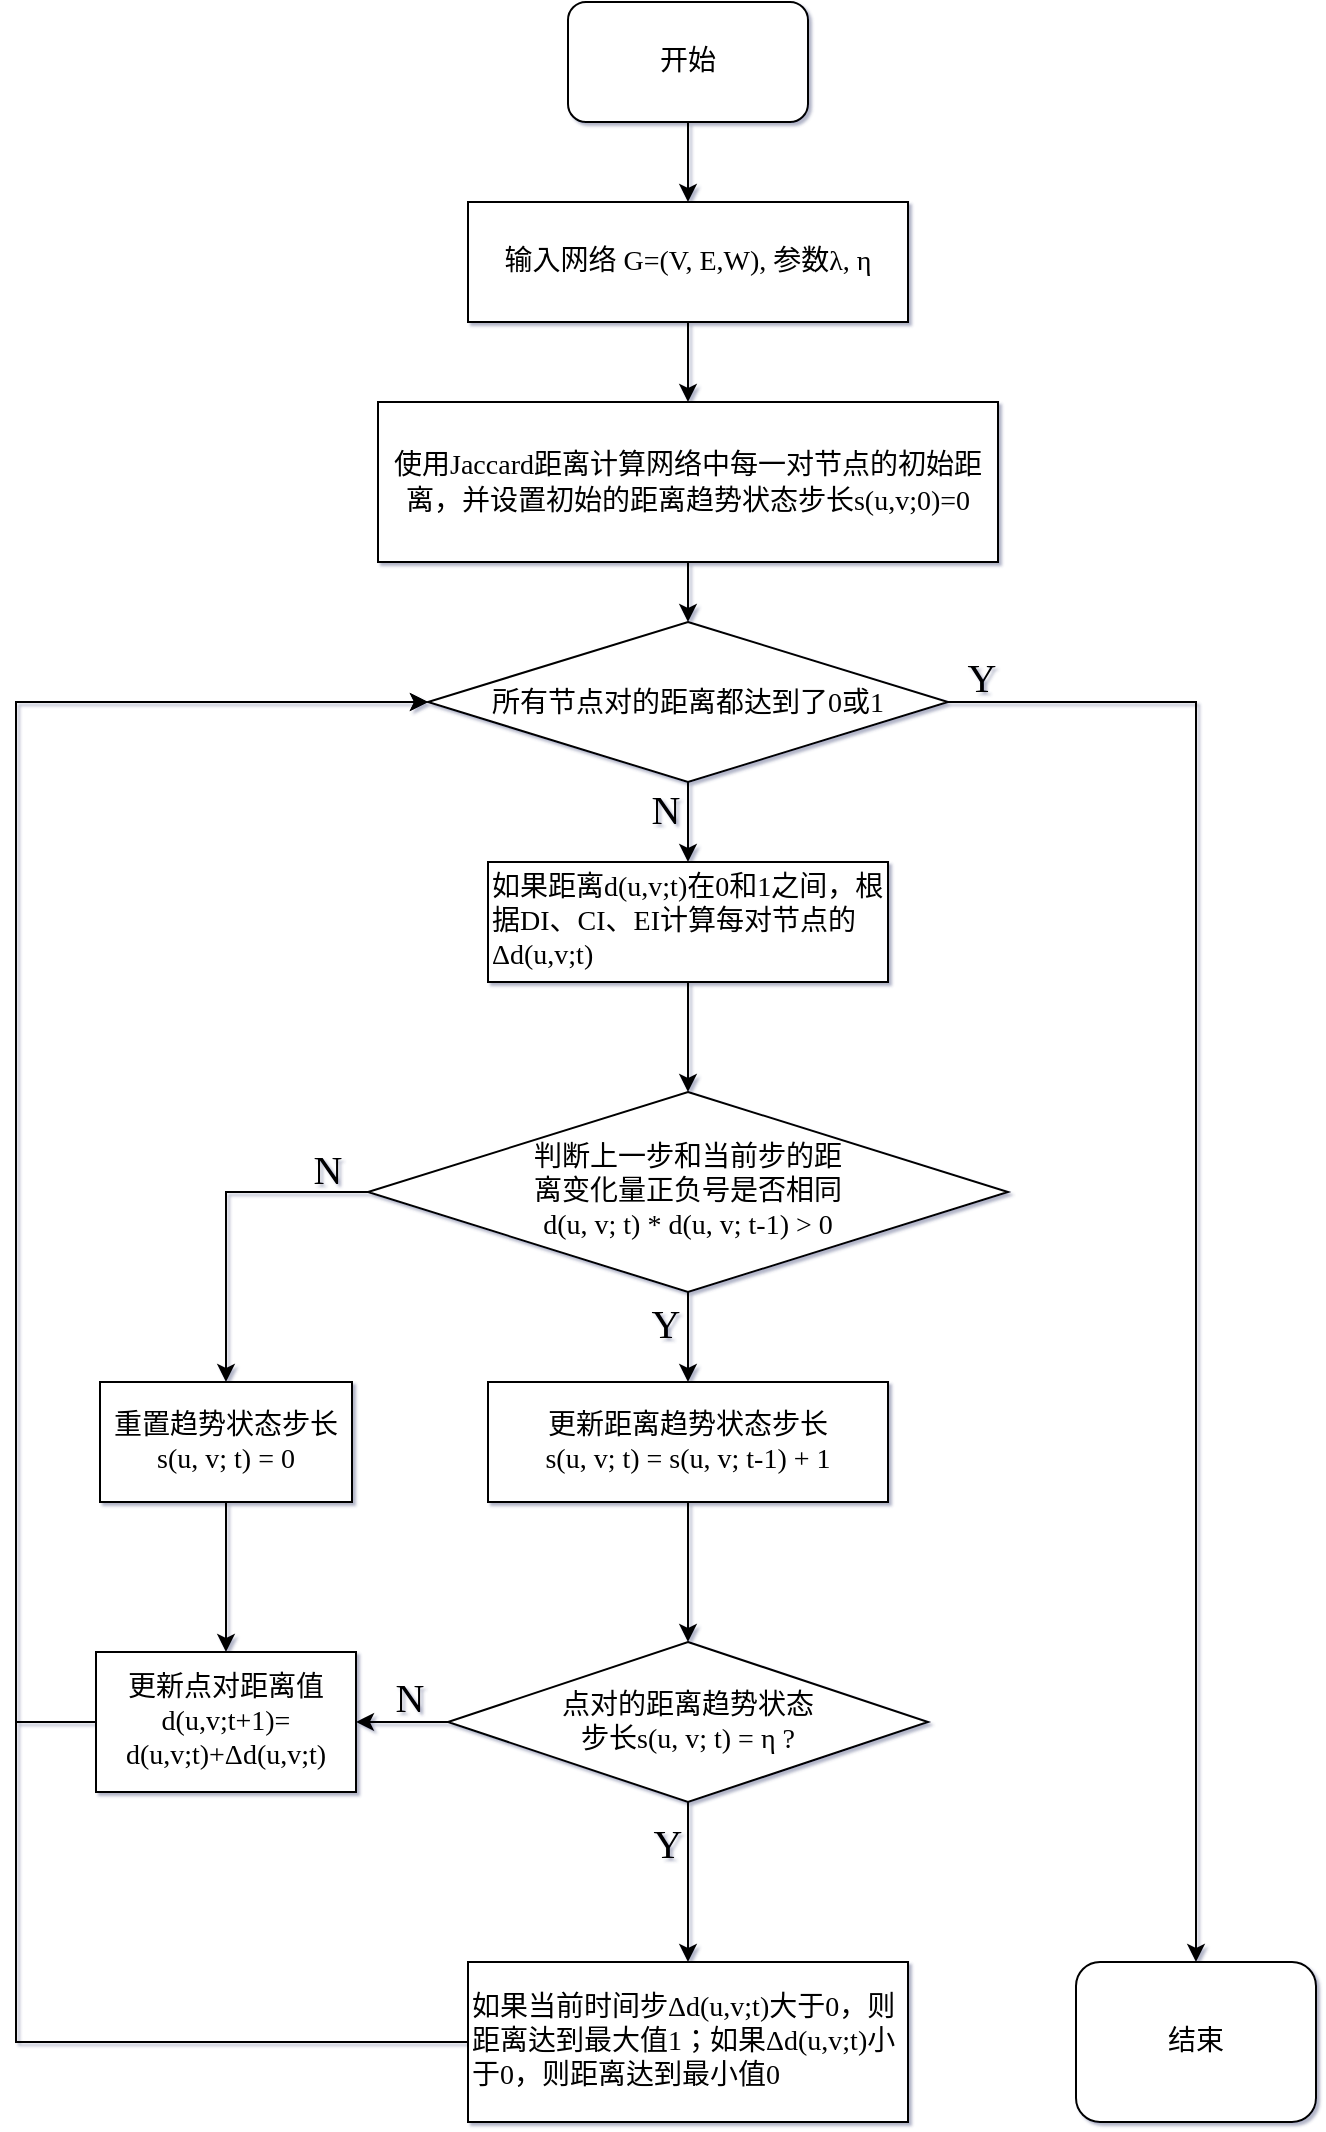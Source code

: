 <mxfile version="12.9.6" type="github" pages="4">
  <diagram id="WeIQDM41ThGoDPpUxySr" name="Page-1">
    <mxGraphModel dx="865" dy="450" grid="1" gridSize="10" guides="1" tooltips="1" connect="1" arrows="1" fold="1" page="1" pageScale="1" pageWidth="827" pageHeight="1169" math="0" shadow="1" extFonts="宋体^https://fonts.googleapis.com/css?family=%E5%AE%8B%E4%BD%93|Cambria Math^https://fonts.googleapis.com/css?family=Cambria+Math">
      <root>
        <mxCell id="0" />
        <mxCell id="1" parent="0" />
        <mxCell id="4TvwLBIAikbXF8tgcs_y-34" value="" style="edgeStyle=orthogonalEdgeStyle;rounded=0;orthogonalLoop=1;jettySize=auto;html=1;" parent="1" source="4TvwLBIAikbXF8tgcs_y-5" target="4TvwLBIAikbXF8tgcs_y-6" edge="1">
          <mxGeometry relative="1" as="geometry" />
        </mxCell>
        <mxCell id="4TvwLBIAikbXF8tgcs_y-5" value="&lt;font face=&quot;宋体&quot; style=&quot;font-size: 14px;&quot;&gt;输入网络&lt;/font&gt; G=(V, E,W), &lt;font face=&quot;宋体&quot; style=&quot;font-size: 14px;&quot;&gt;参数&lt;/font&gt;λ,&amp;nbsp;η" style="rounded=0;fontSize=14;html=1;whiteSpace=wrap;fontFamily=Cambria Math;FType=g;" parent="1" vertex="1">
          <mxGeometry x="366" y="140" width="220" height="60" as="geometry" />
        </mxCell>
        <mxCell id="4TvwLBIAikbXF8tgcs_y-35" value="" style="edgeStyle=orthogonalEdgeStyle;rounded=0;orthogonalLoop=1;jettySize=auto;html=1;" parent="1" source="4TvwLBIAikbXF8tgcs_y-6" target="4TvwLBIAikbXF8tgcs_y-7" edge="1">
          <mxGeometry relative="1" as="geometry" />
        </mxCell>
        <mxCell id="4TvwLBIAikbXF8tgcs_y-6" value="&lt;p class=&quot;MsoNoSpacing&quot; style=&quot;font-size: 14px&quot;&gt;&lt;font style=&quot;font-size: 14px&quot;&gt;&lt;font face=&quot;宋体&quot; style=&quot;font-size: 14px&quot;&gt;使用&lt;/font&gt;&lt;span lang=&quot;EN-US&quot; style=&quot;font-size: 14px&quot;&gt;&lt;font face=&quot;Times New Roman&quot; style=&quot;font-size: 14px&quot;&gt;Jaccard&lt;/font&gt;&lt;/span&gt;&lt;font face=&quot;宋体&quot; style=&quot;font-size: 14px&quot;&gt;距离计算网络中每一对节点&lt;/font&gt;&lt;/font&gt;&lt;font face=&quot;宋体&quot;&gt;的&lt;/font&gt;&lt;font face=&quot;宋体&quot;&gt;初始距离，并设置初始的距离趋势状态步长&lt;/font&gt;&lt;font face=&quot;Cambria Math&quot;&gt;s(u,v;0)=0&lt;/font&gt;&lt;/p&gt;&lt;p class=&quot;MsoNoSpacing&quot; style=&quot;font-size: 14px&quot;&gt;&lt;span lang=&quot;EN-US&quot; style=&quot;font-size: 14px&quot;&gt;&lt;/span&gt;&lt;/p&gt;" style="rounded=0;whiteSpace=wrap;html=1;fontSize=14;align=center;" parent="1" vertex="1">
          <mxGeometry x="321" y="240" width="310" height="80" as="geometry" />
        </mxCell>
        <mxCell id="4TvwLBIAikbXF8tgcs_y-88" value="" style="edgeStyle=orthogonalEdgeStyle;rounded=0;orthogonalLoop=1;jettySize=auto;html=1;fontSize=16;" parent="1" source="4TvwLBIAikbXF8tgcs_y-7" target="4TvwLBIAikbXF8tgcs_y-10" edge="1">
          <mxGeometry relative="1" as="geometry" />
        </mxCell>
        <mxCell id="4TvwLBIAikbXF8tgcs_y-112" value="" style="edgeStyle=orthogonalEdgeStyle;rounded=0;orthogonalLoop=1;jettySize=auto;html=1;fontSize=16;entryX=0.5;entryY=0;entryDx=0;entryDy=0;" parent="1" source="4TvwLBIAikbXF8tgcs_y-7" target="4TvwLBIAikbXF8tgcs_y-111" edge="1">
          <mxGeometry relative="1" as="geometry">
            <mxPoint x="686" y="370" as="targetPoint" />
          </mxGeometry>
        </mxCell>
        <mxCell id="4TvwLBIAikbXF8tgcs_y-7" value="&lt;font style=&quot;font-size: 14px&quot; face=&quot;宋体&quot;&gt;所有节点对的距离都达到了0或1&lt;/font&gt;" style="rhombus;fontSize=14;html=1;whiteSpace=wrap;align=center;verticalAlign=middle;" parent="1" vertex="1">
          <mxGeometry x="346" y="350" width="260" height="80" as="geometry" />
        </mxCell>
        <mxCell id="4TvwLBIAikbXF8tgcs_y-41" value="" style="edgeStyle=orthogonalEdgeStyle;rounded=0;orthogonalLoop=1;jettySize=auto;html=1;fontSize=18;" parent="1" source="4TvwLBIAikbXF8tgcs_y-10" target="4TvwLBIAikbXF8tgcs_y-11" edge="1">
          <mxGeometry relative="1" as="geometry" />
        </mxCell>
        <mxCell id="4TvwLBIAikbXF8tgcs_y-10" value="&lt;span style=&quot;&quot;&gt;如果距离&lt;/span&gt;&lt;font face=&quot;Cambria Math&quot; style=&quot;&quot;&gt;d(u,v;t)&lt;/font&gt;&lt;span style=&quot;&quot;&gt;在0和1之间，根据&lt;/span&gt;&lt;font face=&quot;Cambria Math&quot; style=&quot;&quot;&gt;DI&lt;/font&gt;&lt;span style=&quot;&quot;&gt;、&lt;/span&gt;&lt;font face=&quot;Cambria Math&quot; style=&quot;&quot;&gt;CI&lt;/font&gt;&lt;span style=&quot;&quot;&gt;、&lt;/span&gt;&lt;font face=&quot;Cambria Math&quot; style=&quot;&quot;&gt;EI&lt;/font&gt;&lt;span style=&quot;&quot;&gt;计算每对节点的&lt;/span&gt;&lt;font face=&quot;Cambria Math&quot; style=&quot;&quot;&gt;Δd(u,v;t)&lt;/font&gt;" style="rounded=0;whiteSpace=wrap;html=1;fontFamily=宋体;fontSize=14;align=left;" parent="1" vertex="1">
          <mxGeometry x="376" y="470" width="200" height="60" as="geometry" />
        </mxCell>
        <mxCell id="4TvwLBIAikbXF8tgcs_y-96" value="" style="edgeStyle=orthogonalEdgeStyle;rounded=0;orthogonalLoop=1;jettySize=auto;html=1;fontSize=16;entryX=0.5;entryY=0;entryDx=0;entryDy=0;" parent="1" source="4TvwLBIAikbXF8tgcs_y-11" target="4TvwLBIAikbXF8tgcs_y-63" edge="1">
          <mxGeometry relative="1" as="geometry">
            <mxPoint x="221" y="605" as="targetPoint" />
          </mxGeometry>
        </mxCell>
        <mxCell id="wyYgdvGrcwbV3h0Y1gWT-2" value="" style="edgeStyle=orthogonalEdgeStyle;rounded=0;orthogonalLoop=1;jettySize=auto;html=1;fontFamily=宋体;fontSize=14;entryX=0.5;entryY=0;entryDx=0;entryDy=0;" edge="1" parent="1" source="4TvwLBIAikbXF8tgcs_y-11" target="4TvwLBIAikbXF8tgcs_y-61">
          <mxGeometry relative="1" as="geometry">
            <mxPoint x="256" y="600" as="targetPoint" />
          </mxGeometry>
        </mxCell>
        <mxCell id="4TvwLBIAikbXF8tgcs_y-11" value="判断上一步和当前步的距&lt;br style=&quot;font-size: 14px;&quot;&gt;离变化量正负号是否相同&lt;br style=&quot;font-size: 14px;&quot;&gt;&lt;font face=&quot;Cambria Math&quot; style=&quot;font-size: 14px;&quot;&gt;d(u, v; t) * d(u, v; t-1) &amp;gt; 0&lt;/font&gt;" style="rhombus;whiteSpace=wrap;html=1;fontSize=14;fontFamily=宋体;" parent="1" vertex="1">
          <mxGeometry x="316" y="585" width="320" height="100" as="geometry" />
        </mxCell>
        <mxCell id="4TvwLBIAikbXF8tgcs_y-53" value="" style="edgeStyle=orthogonalEdgeStyle;rounded=0;orthogonalLoop=1;jettySize=auto;html=1;fontSize=17;" parent="1" source="4TvwLBIAikbXF8tgcs_y-13" target="4TvwLBIAikbXF8tgcs_y-14" edge="1">
          <mxGeometry relative="1" as="geometry" />
        </mxCell>
        <mxCell id="4TvwLBIAikbXF8tgcs_y-102" value="" style="edgeStyle=orthogonalEdgeStyle;rounded=0;orthogonalLoop=1;jettySize=auto;html=1;fontSize=16;" parent="1" source="4TvwLBIAikbXF8tgcs_y-13" target="4TvwLBIAikbXF8tgcs_y-74" edge="1">
          <mxGeometry relative="1" as="geometry" />
        </mxCell>
        <mxCell id="4TvwLBIAikbXF8tgcs_y-13" value="点对的距离趋势状态&lt;br style=&quot;font-size: 14px&quot;&gt;步长&lt;font face=&quot;Cambria Math&quot;&gt;s&lt;font style=&quot;font-size: 14px&quot;&gt;(u, v; t) = η&lt;/font&gt;&lt;/font&gt; ?" style="rhombus;whiteSpace=wrap;html=1;fontSize=14;fontFamily=宋体;" parent="1" vertex="1">
          <mxGeometry x="356" y="860" width="240" height="80" as="geometry" />
        </mxCell>
        <mxCell id="4TvwLBIAikbXF8tgcs_y-108" value="" style="edgeStyle=orthogonalEdgeStyle;rounded=0;orthogonalLoop=1;jettySize=auto;html=1;fontSize=16;entryX=0;entryY=0.5;entryDx=0;entryDy=0;" parent="1" source="4TvwLBIAikbXF8tgcs_y-14" edge="1" target="4TvwLBIAikbXF8tgcs_y-7">
          <mxGeometry relative="1" as="geometry">
            <mxPoint x="346" y="370" as="targetPoint" />
            <Array as="points">
              <mxPoint x="140" y="900" />
              <mxPoint x="140" y="390" />
            </Array>
          </mxGeometry>
        </mxCell>
        <mxCell id="4TvwLBIAikbXF8tgcs_y-14" value="&lt;div style=&quot;&quot;&gt;更新点对距离值&lt;font face=&quot;Cambria Math&quot;&gt;d(u,v;t+1)=&lt;/font&gt;&lt;/div&gt;&lt;div style=&quot;&quot;&gt;&lt;font face=&quot;Cambria Math&quot;&gt;d(u,v;t)+Δd(u,v;t)&lt;/font&gt;&lt;/div&gt;" style="rounded=0;whiteSpace=wrap;html=1;fontSize=14;fontFamily=宋体;align=center;" parent="1" vertex="1">
          <mxGeometry x="180" y="865" width="130" height="70" as="geometry" />
        </mxCell>
        <mxCell id="4TvwLBIAikbXF8tgcs_y-101" value="" style="edgeStyle=orthogonalEdgeStyle;rounded=0;orthogonalLoop=1;jettySize=auto;html=1;fontSize=16;" parent="1" source="4TvwLBIAikbXF8tgcs_y-63" target="4TvwLBIAikbXF8tgcs_y-13" edge="1">
          <mxGeometry relative="1" as="geometry" />
        </mxCell>
        <mxCell id="4TvwLBIAikbXF8tgcs_y-63" value="更新距离趋势状态步长&lt;br style=&quot;font-size: 14px;&quot;&gt;&lt;font face=&quot;Cambria Math&quot; style=&quot;font-size: 14px;&quot;&gt;s(u, v; t) = s(u, v; t-1) + 1&lt;/font&gt;" style="rounded=0;whiteSpace=wrap;html=1;fontSize=14;align=center;fontFamily=宋体;" parent="1" vertex="1">
          <mxGeometry x="376" y="730" width="200" height="60" as="geometry" />
        </mxCell>
        <mxCell id="wyYgdvGrcwbV3h0Y1gWT-1" value="" style="edgeStyle=orthogonalEdgeStyle;rounded=0;orthogonalLoop=1;jettySize=auto;html=1;fontFamily=宋体;fontSize=16;entryX=0;entryY=0.5;entryDx=0;entryDy=0;" edge="1" parent="1" source="4TvwLBIAikbXF8tgcs_y-74" target="4TvwLBIAikbXF8tgcs_y-7">
          <mxGeometry relative="1" as="geometry">
            <mxPoint x="271" y="980" as="targetPoint" />
            <Array as="points">
              <mxPoint x="140" y="1060" />
              <mxPoint x="140" y="390" />
            </Array>
          </mxGeometry>
        </mxCell>
        <mxCell id="4TvwLBIAikbXF8tgcs_y-74" value="如果当前时间步&lt;span style=&quot;font-size: 14px&quot;&gt;&lt;font face=&quot;Cambria Math&quot; style=&quot;font-size: 14px&quot;&gt;Δd(u,v;t)&lt;/font&gt;大于0，则距离达到最大值1；如果&lt;/span&gt;&lt;span style=&quot;font-size: 14px&quot;&gt;&lt;font face=&quot;Cambria Math&quot; style=&quot;font-size: 14px&quot;&gt;Δd(u,v;t)&lt;/font&gt;小于0，则距离达到最小值0&lt;/span&gt;" style="rounded=0;whiteSpace=wrap;html=1;fontSize=14;fontFamily=宋体;align=left;" parent="1" vertex="1">
          <mxGeometry x="366" y="1020" width="220" height="80" as="geometry" />
        </mxCell>
        <mxCell id="4TvwLBIAikbXF8tgcs_y-106" value="" style="edgeStyle=orthogonalEdgeStyle;rounded=0;orthogonalLoop=1;jettySize=auto;html=1;fontSize=16;" parent="1" source="4TvwLBIAikbXF8tgcs_y-61" target="4TvwLBIAikbXF8tgcs_y-14" edge="1">
          <mxGeometry relative="1" as="geometry" />
        </mxCell>
        <mxCell id="4TvwLBIAikbXF8tgcs_y-61" value="重置趋势状态步长&lt;font face=&quot;Cambria Math&quot; style=&quot;font-size: 14px;&quot;&gt;s(u, v; t) = 0&lt;/font&gt;" style="rounded=0;whiteSpace=wrap;html=1;fontSize=14;align=center;fontFamily=宋体;" parent="1" vertex="1">
          <mxGeometry x="182" y="730" width="126" height="60" as="geometry" />
        </mxCell>
        <mxCell id="4TvwLBIAikbXF8tgcs_y-110" value="" style="edgeStyle=orthogonalEdgeStyle;rounded=0;orthogonalLoop=1;jettySize=auto;html=1;fontSize=16;" parent="1" source="4TvwLBIAikbXF8tgcs_y-109" target="4TvwLBIAikbXF8tgcs_y-5" edge="1">
          <mxGeometry relative="1" as="geometry" />
        </mxCell>
        <mxCell id="4TvwLBIAikbXF8tgcs_y-109" value="开始" style="rounded=1;whiteSpace=wrap;html=1;fontSize=14;align=center;fontFamily=宋体;FType=g;" parent="1" vertex="1">
          <mxGeometry x="416" y="40" width="120" height="60" as="geometry" />
        </mxCell>
        <mxCell id="4TvwLBIAikbXF8tgcs_y-111" value="结束" style="rounded=1;whiteSpace=wrap;html=1;fontSize=14;align=center;fontFamily=宋体;" parent="1" vertex="1">
          <mxGeometry x="670" y="1020" width="120" height="80" as="geometry" />
        </mxCell>
        <mxCell id="wyYgdvGrcwbV3h0Y1gWT-3" style="edgeStyle=orthogonalEdgeStyle;rounded=0;orthogonalLoop=1;jettySize=auto;html=1;exitX=0.5;exitY=1;exitDx=0;exitDy=0;fontFamily=宋体;fontSize=14;" edge="1" parent="1" source="4TvwLBIAikbXF8tgcs_y-5" target="4TvwLBIAikbXF8tgcs_y-5">
          <mxGeometry relative="1" as="geometry" />
        </mxCell>
        <mxCell id="wyYgdvGrcwbV3h0Y1gWT-5" value="N" style="text;html=1;strokeColor=none;fillColor=none;align=center;verticalAlign=middle;whiteSpace=wrap;rounded=0;fontFamily=宋体;fontSize=20;" vertex="1" parent="1">
          <mxGeometry x="445" y="433" width="40" height="20" as="geometry" />
        </mxCell>
        <mxCell id="wyYgdvGrcwbV3h0Y1gWT-9" value="Y" style="text;html=1;strokeColor=none;fillColor=none;align=center;verticalAlign=middle;whiteSpace=wrap;rounded=0;fontFamily=宋体;fontSize=20;" vertex="1" parent="1">
          <mxGeometry x="603" y="367" width="40" height="20" as="geometry" />
        </mxCell>
        <mxCell id="wyYgdvGrcwbV3h0Y1gWT-10" value="Y" style="text;html=1;strokeColor=none;fillColor=none;align=center;verticalAlign=middle;whiteSpace=wrap;rounded=0;fontFamily=宋体;fontSize=20;" vertex="1" parent="1">
          <mxGeometry x="445" y="690" width="40" height="20" as="geometry" />
        </mxCell>
        <mxCell id="wyYgdvGrcwbV3h0Y1gWT-11" value="N" style="text;html=1;strokeColor=none;fillColor=none;align=center;verticalAlign=middle;whiteSpace=wrap;rounded=0;fontFamily=宋体;fontSize=20;" vertex="1" parent="1">
          <mxGeometry x="276" y="613" width="40" height="20" as="geometry" />
        </mxCell>
        <mxCell id="wyYgdvGrcwbV3h0Y1gWT-12" value="N" style="text;html=1;strokeColor=none;fillColor=none;align=center;verticalAlign=middle;whiteSpace=wrap;rounded=0;fontFamily=宋体;fontSize=20;" vertex="1" parent="1">
          <mxGeometry x="317" y="877" width="40" height="20" as="geometry" />
        </mxCell>
        <mxCell id="wyYgdvGrcwbV3h0Y1gWT-13" value="Y" style="text;html=1;strokeColor=none;fillColor=none;align=center;verticalAlign=middle;whiteSpace=wrap;rounded=0;fontFamily=宋体;fontSize=20;" vertex="1" parent="1">
          <mxGeometry x="446" y="950" width="40" height="20" as="geometry" />
        </mxCell>
      </root>
    </mxGraphModel>
  </diagram>
  <diagram id="DSMMOUstRTm3g2K_Y5XI" name="Page-2">
    <mxGraphModel dx="1038" dy="588" grid="1" gridSize="10" guides="1" tooltips="1" connect="1" arrows="1" fold="1" page="1" pageScale="1" pageWidth="827" pageHeight="1169" math="0" shadow="0" extFonts="Cambria Math^https://fonts.googleapis.com/css?family=Cambria+Math">
      <root>
        <mxCell id="cehtjhJTy16JMqnnmSzc-0" />
        <mxCell id="cehtjhJTy16JMqnnmSzc-1" parent="cehtjhJTy16JMqnnmSzc-0" />
        <mxCell id="N8hT0e1QmfNxbBX1Gfdj-0" value="" style="edgeStyle=orthogonalEdgeStyle;rounded=0;orthogonalLoop=1;jettySize=auto;html=1;" edge="1" parent="cehtjhJTy16JMqnnmSzc-1" source="N8hT0e1QmfNxbBX1Gfdj-1" target="N8hT0e1QmfNxbBX1Gfdj-3">
          <mxGeometry relative="1" as="geometry" />
        </mxCell>
        <mxCell id="N8hT0e1QmfNxbBX1Gfdj-1" value="&lt;font face=&quot;宋体&quot; style=&quot;font-size: 14px;&quot;&gt;输入网络&lt;/font&gt; G=(V, E,W), &lt;font face=&quot;宋体&quot; style=&quot;font-size: 14px;&quot;&gt;参数&lt;/font&gt;λ,&amp;nbsp;η" style="rounded=0;fontSize=14;html=1;whiteSpace=wrap;fontFamily=Cambria Math;FType=g;" vertex="1" parent="cehtjhJTy16JMqnnmSzc-1">
          <mxGeometry x="366" y="140" width="220" height="60" as="geometry" />
        </mxCell>
        <mxCell id="N8hT0e1QmfNxbBX1Gfdj-2" value="" style="edgeStyle=orthogonalEdgeStyle;rounded=0;orthogonalLoop=1;jettySize=auto;html=1;" edge="1" parent="cehtjhJTy16JMqnnmSzc-1" source="N8hT0e1QmfNxbBX1Gfdj-3" target="N8hT0e1QmfNxbBX1Gfdj-6">
          <mxGeometry relative="1" as="geometry" />
        </mxCell>
        <mxCell id="N8hT0e1QmfNxbBX1Gfdj-3" value="&lt;p class=&quot;MsoNoSpacing&quot; style=&quot;font-size: 14px&quot;&gt;&lt;font style=&quot;font-size: 14px&quot;&gt;&lt;font face=&quot;宋体&quot; style=&quot;font-size: 14px&quot;&gt;使用&lt;/font&gt;&lt;span lang=&quot;EN-US&quot; style=&quot;font-size: 14px&quot;&gt;&lt;font face=&quot;Times New Roman&quot; style=&quot;font-size: 14px&quot;&gt;Jaccard&lt;/font&gt;&lt;/span&gt;&lt;font face=&quot;宋体&quot; style=&quot;font-size: 14px&quot;&gt;距离计算网络中每一对节点&lt;/font&gt;&lt;/font&gt;&lt;font face=&quot;宋体&quot;&gt;的&lt;/font&gt;&lt;font face=&quot;宋体&quot;&gt;初始距离，并设置初始的距离趋势状态步长&lt;/font&gt;&lt;font face=&quot;Cambria Math&quot;&gt;s(u,v;0)=0&lt;/font&gt;&lt;/p&gt;&lt;p class=&quot;MsoNoSpacing&quot; style=&quot;font-size: 14px&quot;&gt;&lt;span lang=&quot;EN-US&quot; style=&quot;font-size: 14px&quot;&gt;&lt;/span&gt;&lt;/p&gt;" style="rounded=0;whiteSpace=wrap;html=1;fontSize=14;align=center;" vertex="1" parent="cehtjhJTy16JMqnnmSzc-1">
          <mxGeometry x="321" y="240" width="310" height="80" as="geometry" />
        </mxCell>
        <mxCell id="N8hT0e1QmfNxbBX1Gfdj-4" value="" style="edgeStyle=orthogonalEdgeStyle;rounded=0;orthogonalLoop=1;jettySize=auto;html=1;fontSize=16;" edge="1" parent="cehtjhJTy16JMqnnmSzc-1" source="N8hT0e1QmfNxbBX1Gfdj-6" target="N8hT0e1QmfNxbBX1Gfdj-8">
          <mxGeometry relative="1" as="geometry" />
        </mxCell>
        <mxCell id="N8hT0e1QmfNxbBX1Gfdj-5" value="" style="edgeStyle=orthogonalEdgeStyle;rounded=0;orthogonalLoop=1;jettySize=auto;html=1;fontSize=16;entryX=0.5;entryY=0;entryDx=0;entryDy=0;" edge="1" parent="cehtjhJTy16JMqnnmSzc-1" source="N8hT0e1QmfNxbBX1Gfdj-6" target="N8hT0e1QmfNxbBX1Gfdj-25">
          <mxGeometry relative="1" as="geometry">
            <mxPoint x="686" y="370" as="targetPoint" />
          </mxGeometry>
        </mxCell>
        <mxCell id="N8hT0e1QmfNxbBX1Gfdj-6" value="&lt;font style=&quot;font-size: 14px&quot; face=&quot;宋体&quot;&gt;所有节点对的距离都达到了0或1&lt;/font&gt;" style="rhombus;fontSize=14;html=1;whiteSpace=wrap;align=center;verticalAlign=middle;" vertex="1" parent="cehtjhJTy16JMqnnmSzc-1">
          <mxGeometry x="346" y="350" width="260" height="80" as="geometry" />
        </mxCell>
        <mxCell id="N8hT0e1QmfNxbBX1Gfdj-7" value="" style="edgeStyle=orthogonalEdgeStyle;rounded=0;orthogonalLoop=1;jettySize=auto;html=1;fontSize=18;" edge="1" parent="cehtjhJTy16JMqnnmSzc-1" source="N8hT0e1QmfNxbBX1Gfdj-8" target="N8hT0e1QmfNxbBX1Gfdj-11">
          <mxGeometry relative="1" as="geometry" />
        </mxCell>
        <mxCell id="N8hT0e1QmfNxbBX1Gfdj-8" value="&lt;span style=&quot;font-size: 14px&quot;&gt;如果距离&lt;font face=&quot;Cambria Math&quot; style=&quot;font-size: 14px&quot;&gt;d(u,v;t)&lt;/font&gt;在0和1之间，根据&lt;font face=&quot;Cambria Math&quot;&gt;DI&lt;/font&gt;、&lt;font face=&quot;Cambria Math&quot;&gt;CI&lt;/font&gt;、&lt;font face=&quot;Cambria Math&quot;&gt;EI&lt;/font&gt;计算每对节点的&lt;font face=&quot;Cambria Math&quot; style=&quot;font-size: 14px&quot;&gt;Δd(u,v;t)&lt;/font&gt;&lt;/span&gt;" style="rounded=0;whiteSpace=wrap;html=1;fontFamily=宋体;fontSize=14;align=left;" vertex="1" parent="cehtjhJTy16JMqnnmSzc-1">
          <mxGeometry x="376" y="470" width="200" height="60" as="geometry" />
        </mxCell>
        <mxCell id="N8hT0e1QmfNxbBX1Gfdj-9" value="" style="edgeStyle=orthogonalEdgeStyle;rounded=0;orthogonalLoop=1;jettySize=auto;html=1;fontSize=16;entryX=0.5;entryY=0;entryDx=0;entryDy=0;" edge="1" parent="cehtjhJTy16JMqnnmSzc-1" source="N8hT0e1QmfNxbBX1Gfdj-11" target="N8hT0e1QmfNxbBX1Gfdj-18">
          <mxGeometry relative="1" as="geometry">
            <mxPoint x="221" y="605" as="targetPoint" />
          </mxGeometry>
        </mxCell>
        <mxCell id="N8hT0e1QmfNxbBX1Gfdj-10" value="" style="edgeStyle=orthogonalEdgeStyle;rounded=0;orthogonalLoop=1;jettySize=auto;html=1;fontFamily=宋体;fontSize=14;entryX=0.5;entryY=0;entryDx=0;entryDy=0;" edge="1" parent="cehtjhJTy16JMqnnmSzc-1" source="N8hT0e1QmfNxbBX1Gfdj-11" target="N8hT0e1QmfNxbBX1Gfdj-22">
          <mxGeometry relative="1" as="geometry">
            <mxPoint x="256" y="600" as="targetPoint" />
          </mxGeometry>
        </mxCell>
        <mxCell id="N8hT0e1QmfNxbBX1Gfdj-11" value="判断上一步的距离变化量、&lt;font face=&quot;Cambria Math&quot;&gt;EI&lt;/font&gt;&lt;br&gt;和当前步的距离变化量、&lt;font face=&quot;Cambria Math&quot;&gt;EI&lt;/font&gt;&lt;br&gt;的正负号是否都相同" style="rhombus;whiteSpace=wrap;html=1;fontSize=14;fontFamily=宋体;" vertex="1" parent="cehtjhJTy16JMqnnmSzc-1">
          <mxGeometry x="316" y="585" width="320" height="100" as="geometry" />
        </mxCell>
        <mxCell id="N8hT0e1QmfNxbBX1Gfdj-12" value="" style="edgeStyle=orthogonalEdgeStyle;rounded=0;orthogonalLoop=1;jettySize=auto;html=1;fontSize=17;" edge="1" parent="cehtjhJTy16JMqnnmSzc-1" source="N8hT0e1QmfNxbBX1Gfdj-14" target="N8hT0e1QmfNxbBX1Gfdj-16">
          <mxGeometry relative="1" as="geometry" />
        </mxCell>
        <mxCell id="N8hT0e1QmfNxbBX1Gfdj-13" value="" style="edgeStyle=orthogonalEdgeStyle;rounded=0;orthogonalLoop=1;jettySize=auto;html=1;fontSize=16;" edge="1" parent="cehtjhJTy16JMqnnmSzc-1" source="N8hT0e1QmfNxbBX1Gfdj-14" target="N8hT0e1QmfNxbBX1Gfdj-20">
          <mxGeometry relative="1" as="geometry" />
        </mxCell>
        <mxCell id="N8hT0e1QmfNxbBX1Gfdj-14" value="点对的距离趋势状态&lt;br style=&quot;font-size: 14px&quot;&gt;步长&lt;font face=&quot;Cambria Math&quot;&gt;s&lt;font style=&quot;font-size: 14px&quot;&gt;(u, v; t) = η&lt;/font&gt;&lt;/font&gt; ?" style="rhombus;whiteSpace=wrap;html=1;fontSize=14;fontFamily=宋体;" vertex="1" parent="cehtjhJTy16JMqnnmSzc-1">
          <mxGeometry x="356" y="860" width="240" height="80" as="geometry" />
        </mxCell>
        <mxCell id="N8hT0e1QmfNxbBX1Gfdj-15" value="" style="edgeStyle=orthogonalEdgeStyle;rounded=0;orthogonalLoop=1;jettySize=auto;html=1;fontSize=16;entryX=0;entryY=0.5;entryDx=0;entryDy=0;" edge="1" parent="cehtjhJTy16JMqnnmSzc-1" source="N8hT0e1QmfNxbBX1Gfdj-16" target="N8hT0e1QmfNxbBX1Gfdj-6">
          <mxGeometry relative="1" as="geometry">
            <mxPoint x="346" y="370" as="targetPoint" />
            <Array as="points">
              <mxPoint x="140" y="900" />
              <mxPoint x="140" y="390" />
            </Array>
          </mxGeometry>
        </mxCell>
        <mxCell id="N8hT0e1QmfNxbBX1Gfdj-16" value="&lt;div&gt;如果满足规则2、规则3、规则4，则按照相应规则提前更新点对距离为0或1。否则更新点对距离值&lt;font face=&quot;Cambria Math&quot;&gt;d(u,v;t+1)=&lt;/font&gt;&lt;/div&gt;&lt;div&gt;&lt;font face=&quot;Cambria Math&quot;&gt;d(u,v;t)+Δd(u,v;t)&lt;/font&gt;&lt;/div&gt;" style="rounded=0;whiteSpace=wrap;html=1;fontSize=14;fontFamily=宋体;align=left;" vertex="1" parent="cehtjhJTy16JMqnnmSzc-1">
          <mxGeometry x="155" y="855" width="180" height="90" as="geometry" />
        </mxCell>
        <mxCell id="N8hT0e1QmfNxbBX1Gfdj-17" value="" style="edgeStyle=orthogonalEdgeStyle;rounded=0;orthogonalLoop=1;jettySize=auto;html=1;fontSize=16;" edge="1" parent="cehtjhJTy16JMqnnmSzc-1" source="N8hT0e1QmfNxbBX1Gfdj-18" target="N8hT0e1QmfNxbBX1Gfdj-14">
          <mxGeometry relative="1" as="geometry" />
        </mxCell>
        <mxCell id="N8hT0e1QmfNxbBX1Gfdj-18" value="更新距离趋势状态步长&lt;br style=&quot;font-size: 14px;&quot;&gt;&lt;font face=&quot;Cambria Math&quot; style=&quot;font-size: 14px;&quot;&gt;s(u, v; t) = s(u, v; t-1) + 1&lt;/font&gt;" style="rounded=0;whiteSpace=wrap;html=1;fontSize=14;align=center;fontFamily=宋体;" vertex="1" parent="cehtjhJTy16JMqnnmSzc-1">
          <mxGeometry x="376" y="730" width="200" height="60" as="geometry" />
        </mxCell>
        <mxCell id="N8hT0e1QmfNxbBX1Gfdj-19" value="" style="edgeStyle=orthogonalEdgeStyle;rounded=0;orthogonalLoop=1;jettySize=auto;html=1;fontFamily=宋体;fontSize=16;entryX=0;entryY=0.5;entryDx=0;entryDy=0;" edge="1" parent="cehtjhJTy16JMqnnmSzc-1" source="N8hT0e1QmfNxbBX1Gfdj-20" target="N8hT0e1QmfNxbBX1Gfdj-6">
          <mxGeometry relative="1" as="geometry">
            <mxPoint x="271" y="980" as="targetPoint" />
            <Array as="points">
              <mxPoint x="140" y="1050" />
              <mxPoint x="140" y="390" />
            </Array>
          </mxGeometry>
        </mxCell>
        <mxCell id="N8hT0e1QmfNxbBX1Gfdj-20" value="点对距离达到最小值0" style="rounded=0;fontSize=14;fontFamily=宋体;align=center;" vertex="1" parent="cehtjhJTy16JMqnnmSzc-1">
          <mxGeometry x="401" y="1020" width="150" height="60" as="geometry" />
        </mxCell>
        <mxCell id="N8hT0e1QmfNxbBX1Gfdj-21" value="" style="edgeStyle=orthogonalEdgeStyle;rounded=0;orthogonalLoop=1;jettySize=auto;html=1;fontSize=16;" edge="1" parent="cehtjhJTy16JMqnnmSzc-1" source="N8hT0e1QmfNxbBX1Gfdj-22" target="N8hT0e1QmfNxbBX1Gfdj-16">
          <mxGeometry relative="1" as="geometry" />
        </mxCell>
        <mxCell id="N8hT0e1QmfNxbBX1Gfdj-22" value="重置趋势状态步长&lt;font face=&quot;Cambria Math&quot; style=&quot;font-size: 14px;&quot;&gt;s(u, v; t) = 0&lt;/font&gt;" style="rounded=0;whiteSpace=wrap;html=1;fontSize=14;align=center;fontFamily=宋体;" vertex="1" parent="cehtjhJTy16JMqnnmSzc-1">
          <mxGeometry x="182" y="730" width="126" height="60" as="geometry" />
        </mxCell>
        <mxCell id="N8hT0e1QmfNxbBX1Gfdj-23" value="" style="edgeStyle=orthogonalEdgeStyle;rounded=0;orthogonalLoop=1;jettySize=auto;html=1;fontSize=16;" edge="1" parent="cehtjhJTy16JMqnnmSzc-1" source="N8hT0e1QmfNxbBX1Gfdj-24" target="N8hT0e1QmfNxbBX1Gfdj-1">
          <mxGeometry relative="1" as="geometry" />
        </mxCell>
        <mxCell id="N8hT0e1QmfNxbBX1Gfdj-24" value="开始" style="rounded=1;whiteSpace=wrap;html=1;fontSize=14;align=center;fontFamily=宋体;FType=g;" vertex="1" parent="cehtjhJTy16JMqnnmSzc-1">
          <mxGeometry x="416" y="40" width="120" height="60" as="geometry" />
        </mxCell>
        <mxCell id="N8hT0e1QmfNxbBX1Gfdj-25" value="结束" style="rounded=1;fontSize=14;align=center;fontFamily=宋体;" vertex="1" parent="cehtjhJTy16JMqnnmSzc-1">
          <mxGeometry x="660" y="1020" width="120" height="60" as="geometry" />
        </mxCell>
        <mxCell id="N8hT0e1QmfNxbBX1Gfdj-26" style="edgeStyle=orthogonalEdgeStyle;rounded=0;orthogonalLoop=1;jettySize=auto;html=1;exitX=0.5;exitY=1;exitDx=0;exitDy=0;fontFamily=宋体;fontSize=14;" edge="1" parent="cehtjhJTy16JMqnnmSzc-1" source="N8hT0e1QmfNxbBX1Gfdj-1" target="N8hT0e1QmfNxbBX1Gfdj-1">
          <mxGeometry relative="1" as="geometry" />
        </mxCell>
        <mxCell id="N8hT0e1QmfNxbBX1Gfdj-27" value="N" style="text;html=1;strokeColor=none;fillColor=none;align=center;verticalAlign=middle;whiteSpace=wrap;rounded=0;fontFamily=宋体;fontSize=20;" vertex="1" parent="cehtjhJTy16JMqnnmSzc-1">
          <mxGeometry x="445" y="433" width="40" height="20" as="geometry" />
        </mxCell>
        <mxCell id="N8hT0e1QmfNxbBX1Gfdj-28" value="Y" style="text;html=1;strokeColor=none;fillColor=none;align=center;verticalAlign=middle;whiteSpace=wrap;rounded=0;fontFamily=宋体;fontSize=20;" vertex="1" parent="cehtjhJTy16JMqnnmSzc-1">
          <mxGeometry x="603" y="367" width="40" height="20" as="geometry" />
        </mxCell>
        <mxCell id="N8hT0e1QmfNxbBX1Gfdj-29" value="Y" style="text;html=1;strokeColor=none;fillColor=none;align=center;verticalAlign=middle;whiteSpace=wrap;rounded=0;fontFamily=宋体;fontSize=20;" vertex="1" parent="cehtjhJTy16JMqnnmSzc-1">
          <mxGeometry x="445" y="690" width="40" height="20" as="geometry" />
        </mxCell>
        <mxCell id="N8hT0e1QmfNxbBX1Gfdj-30" value="N" style="text;html=1;strokeColor=none;fillColor=none;align=center;verticalAlign=middle;whiteSpace=wrap;rounded=0;fontFamily=宋体;fontSize=20;" vertex="1" parent="cehtjhJTy16JMqnnmSzc-1">
          <mxGeometry x="276" y="613" width="40" height="20" as="geometry" />
        </mxCell>
        <mxCell id="N8hT0e1QmfNxbBX1Gfdj-31" value="N" style="text;html=1;strokeColor=none;fillColor=none;align=center;verticalAlign=middle;whiteSpace=wrap;rounded=0;fontFamily=宋体;fontSize=20;" vertex="1" parent="cehtjhJTy16JMqnnmSzc-1">
          <mxGeometry x="336" y="877" width="40" height="20" as="geometry" />
        </mxCell>
        <mxCell id="N8hT0e1QmfNxbBX1Gfdj-32" value="Y" style="text;html=1;strokeColor=none;fillColor=none;align=center;verticalAlign=middle;whiteSpace=wrap;rounded=0;fontFamily=宋体;fontSize=20;" vertex="1" parent="cehtjhJTy16JMqnnmSzc-1">
          <mxGeometry x="446" y="950" width="40" height="20" as="geometry" />
        </mxCell>
      </root>
    </mxGraphModel>
  </diagram>
  <diagram id="0EntQPwhw8l1KDd91zXN" name="Page-3">
    <mxGraphModel dx="1038" dy="540" grid="1" gridSize="10" guides="1" tooltips="1" connect="1" arrows="1" fold="1" page="1" pageScale="1" pageWidth="827" pageHeight="1169" math="0" shadow="0" extFonts="Cambria Math^https://fonts.googleapis.com/css?family=Cambria+Math|宋体^https://fonts.googleapis.com/css?family=%E5%AE%8B%E4%BD%93">
      <root>
        <mxCell id="A_V-CbOaL9ON7OGLS-ou-0" />
        <mxCell id="A_V-CbOaL9ON7OGLS-ou-1" parent="A_V-CbOaL9ON7OGLS-ou-0" />
        <mxCell id="SgH8Q0_Z9RWC10ktN6xF-0" value="" style="edgeStyle=orthogonalEdgeStyle;rounded=0;orthogonalLoop=1;jettySize=auto;" edge="1" parent="A_V-CbOaL9ON7OGLS-ou-1" source="SgH8Q0_Z9RWC10ktN6xF-1" target="SgH8Q0_Z9RWC10ktN6xF-3">
          <mxGeometry relative="1" as="geometry" />
        </mxCell>
        <mxCell id="SgH8Q0_Z9RWC10ktN6xF-1" value="输入网络 G=(V, E,W), 参数λ, η" style="rounded=0;fontSize=14;fontFamily=Cambria Math;FType=g;" vertex="1" parent="A_V-CbOaL9ON7OGLS-ou-1">
          <mxGeometry x="366" y="140" width="220" height="60" as="geometry" />
        </mxCell>
        <mxCell id="SgH8Q0_Z9RWC10ktN6xF-2" value="" style="edgeStyle=orthogonalEdgeStyle;rounded=0;orthogonalLoop=1;jettySize=auto;" edge="1" parent="A_V-CbOaL9ON7OGLS-ou-1" source="SgH8Q0_Z9RWC10ktN6xF-3" target="SgH8Q0_Z9RWC10ktN6xF-6">
          <mxGeometry relative="1" as="geometry" />
        </mxCell>
        <mxCell id="SgH8Q0_Z9RWC10ktN6xF-3" value="使用Jaccard距离计算网络中每一对节点的初始&#xa;距离，并设置初始的距离趋势状态步长s(u,v;0)=0&#xa;" style="rounded=0;fontSize=14;align=center;fontFamily=Cambria Math;" vertex="1" parent="A_V-CbOaL9ON7OGLS-ou-1">
          <mxGeometry x="321" y="240" width="310" height="80" as="geometry" />
        </mxCell>
        <mxCell id="SgH8Q0_Z9RWC10ktN6xF-4" value="" style="edgeStyle=orthogonalEdgeStyle;rounded=0;orthogonalLoop=1;jettySize=auto;fontSize=16;" edge="1" parent="A_V-CbOaL9ON7OGLS-ou-1" source="SgH8Q0_Z9RWC10ktN6xF-6" target="SgH8Q0_Z9RWC10ktN6xF-8">
          <mxGeometry relative="1" as="geometry" />
        </mxCell>
        <mxCell id="SgH8Q0_Z9RWC10ktN6xF-5" value="" style="edgeStyle=orthogonalEdgeStyle;rounded=0;orthogonalLoop=1;jettySize=auto;fontSize=16;entryX=0.5;entryY=0;entryDx=0;entryDy=0;" edge="1" parent="A_V-CbOaL9ON7OGLS-ou-1" source="SgH8Q0_Z9RWC10ktN6xF-6" target="SgH8Q0_Z9RWC10ktN6xF-25">
          <mxGeometry relative="1" as="geometry">
            <mxPoint x="686" y="370" as="targetPoint" />
          </mxGeometry>
        </mxCell>
        <mxCell id="SgH8Q0_Z9RWC10ktN6xF-6" value="所有节点对的距离都达到了0或1" style="rhombus;fontSize=14;align=center;verticalAlign=middle;fontFamily=Cambria Math;" vertex="1" parent="A_V-CbOaL9ON7OGLS-ou-1">
          <mxGeometry x="346" y="350" width="260" height="80" as="geometry" />
        </mxCell>
        <mxCell id="SgH8Q0_Z9RWC10ktN6xF-7" value="" style="edgeStyle=orthogonalEdgeStyle;rounded=0;orthogonalLoop=1;jettySize=auto;fontSize=18;" edge="1" parent="A_V-CbOaL9ON7OGLS-ou-1" source="SgH8Q0_Z9RWC10ktN6xF-8" target="SgH8Q0_Z9RWC10ktN6xF-11">
          <mxGeometry relative="1" as="geometry" />
        </mxCell>
        <mxCell id="SgH8Q0_Z9RWC10ktN6xF-8" value="如果距离d(u,v;t)在0和1之间，&#xa;根据DI、CI、EI计算每对节点&#xa;的Δd(u,v;t)" style="rounded=0;fontFamily=Cambria Math;fontSize=14;align=left;" vertex="1" parent="A_V-CbOaL9ON7OGLS-ou-1">
          <mxGeometry x="376" y="470" width="200" height="60" as="geometry" />
        </mxCell>
        <mxCell id="SgH8Q0_Z9RWC10ktN6xF-9" value="" style="edgeStyle=orthogonalEdgeStyle;rounded=0;orthogonalLoop=1;jettySize=auto;fontSize=16;entryX=0.5;entryY=0;entryDx=0;entryDy=0;" edge="1" parent="A_V-CbOaL9ON7OGLS-ou-1" source="SgH8Q0_Z9RWC10ktN6xF-11" target="SgH8Q0_Z9RWC10ktN6xF-18">
          <mxGeometry relative="1" as="geometry">
            <mxPoint x="221" y="605" as="targetPoint" />
          </mxGeometry>
        </mxCell>
        <mxCell id="SgH8Q0_Z9RWC10ktN6xF-10" value="" style="edgeStyle=orthogonalEdgeStyle;rounded=0;orthogonalLoop=1;jettySize=auto;fontFamily=宋体;fontSize=14;entryX=0.5;entryY=0;entryDx=0;entryDy=0;" edge="1" parent="A_V-CbOaL9ON7OGLS-ou-1" source="SgH8Q0_Z9RWC10ktN6xF-11" target="SgH8Q0_Z9RWC10ktN6xF-22">
          <mxGeometry relative="1" as="geometry">
            <mxPoint x="256" y="600" as="targetPoint" />
          </mxGeometry>
        </mxCell>
        <mxCell id="SgH8Q0_Z9RWC10ktN6xF-11" value="判断上一步的距离变化量、EI&#xa;和当前步的距离变化量、EI&#xa;的正负号是否都相同" style="rhombus;fontSize=14;fontFamily=Cambria Math;" vertex="1" parent="A_V-CbOaL9ON7OGLS-ou-1">
          <mxGeometry x="316" y="585" width="320" height="100" as="geometry" />
        </mxCell>
        <mxCell id="SgH8Q0_Z9RWC10ktN6xF-12" value="" style="edgeStyle=orthogonalEdgeStyle;rounded=0;orthogonalLoop=1;jettySize=auto;fontSize=17;" edge="1" parent="A_V-CbOaL9ON7OGLS-ou-1" source="SgH8Q0_Z9RWC10ktN6xF-14" target="SgH8Q0_Z9RWC10ktN6xF-16">
          <mxGeometry relative="1" as="geometry" />
        </mxCell>
        <mxCell id="SgH8Q0_Z9RWC10ktN6xF-13" value="" style="edgeStyle=orthogonalEdgeStyle;rounded=0;orthogonalLoop=1;jettySize=auto;fontSize=16;" edge="1" parent="A_V-CbOaL9ON7OGLS-ou-1" source="SgH8Q0_Z9RWC10ktN6xF-14" target="SgH8Q0_Z9RWC10ktN6xF-20">
          <mxGeometry relative="1" as="geometry" />
        </mxCell>
        <mxCell id="SgH8Q0_Z9RWC10ktN6xF-14" value="点对的距离趋势状态&#xa;步长s(u, v; t) = η ?" style="rhombus;fontSize=14;fontFamily=Cambria Math;" vertex="1" parent="A_V-CbOaL9ON7OGLS-ou-1">
          <mxGeometry x="356" y="860" width="240" height="80" as="geometry" />
        </mxCell>
        <mxCell id="SgH8Q0_Z9RWC10ktN6xF-15" value="" style="edgeStyle=orthogonalEdgeStyle;rounded=0;orthogonalLoop=1;jettySize=auto;fontSize=16;entryX=0;entryY=0.5;entryDx=0;entryDy=0;" edge="1" parent="A_V-CbOaL9ON7OGLS-ou-1" source="SgH8Q0_Z9RWC10ktN6xF-16" target="SgH8Q0_Z9RWC10ktN6xF-6">
          <mxGeometry relative="1" as="geometry">
            <mxPoint x="346" y="370" as="targetPoint" />
            <Array as="points">
              <mxPoint x="140" y="900" />
              <mxPoint x="140" y="390" />
            </Array>
          </mxGeometry>
        </mxCell>
        <mxCell id="SgH8Q0_Z9RWC10ktN6xF-16" value="如果满足规则2、规则3、规&#xa;则4，则按照相应规则提前更&#xa;新点对距离为0或1。否则更&#xa;新点对距离值d(u,v;t+1)=&#xa;d(u,v;t)+Δd(u,v;t)" style="rounded=0;fontSize=14;fontFamily=Cambria Math;align=left;" vertex="1" parent="A_V-CbOaL9ON7OGLS-ou-1">
          <mxGeometry x="155" y="855" width="180" height="90" as="geometry" />
        </mxCell>
        <mxCell id="SgH8Q0_Z9RWC10ktN6xF-17" value="" style="edgeStyle=orthogonalEdgeStyle;rounded=0;orthogonalLoop=1;jettySize=auto;fontSize=16;" edge="1" parent="A_V-CbOaL9ON7OGLS-ou-1" source="SgH8Q0_Z9RWC10ktN6xF-18" target="SgH8Q0_Z9RWC10ktN6xF-14">
          <mxGeometry relative="1" as="geometry" />
        </mxCell>
        <mxCell id="SgH8Q0_Z9RWC10ktN6xF-18" value="更新距离趋势状态步长&#xa;s(u, v; t) = s(u, v; t-1) + 1" style="rounded=0;fontSize=14;align=center;fontFamily=Cambria Math;" vertex="1" parent="A_V-CbOaL9ON7OGLS-ou-1">
          <mxGeometry x="376" y="730" width="200" height="60" as="geometry" />
        </mxCell>
        <mxCell id="SgH8Q0_Z9RWC10ktN6xF-19" value="" style="edgeStyle=orthogonalEdgeStyle;rounded=0;orthogonalLoop=1;jettySize=auto;fontFamily=宋体;fontSize=16;entryX=0;entryY=0.5;entryDx=0;entryDy=0;" edge="1" parent="A_V-CbOaL9ON7OGLS-ou-1" source="SgH8Q0_Z9RWC10ktN6xF-20" target="SgH8Q0_Z9RWC10ktN6xF-6">
          <mxGeometry relative="1" as="geometry">
            <mxPoint x="271" y="980" as="targetPoint" />
            <Array as="points">
              <mxPoint x="140" y="1050" />
              <mxPoint x="140" y="390" />
            </Array>
          </mxGeometry>
        </mxCell>
        <mxCell id="SgH8Q0_Z9RWC10ktN6xF-20" value="点对距离达到最小值0" style="rounded=0;fontSize=14;fontFamily=Cambria Math;align=center;" vertex="1" parent="A_V-CbOaL9ON7OGLS-ou-1">
          <mxGeometry x="401" y="1020" width="150" height="60" as="geometry" />
        </mxCell>
        <mxCell id="SgH8Q0_Z9RWC10ktN6xF-21" value="" style="edgeStyle=orthogonalEdgeStyle;rounded=0;orthogonalLoop=1;jettySize=auto;fontSize=16;" edge="1" parent="A_V-CbOaL9ON7OGLS-ou-1" source="SgH8Q0_Z9RWC10ktN6xF-22" target="SgH8Q0_Z9RWC10ktN6xF-16">
          <mxGeometry relative="1" as="geometry" />
        </mxCell>
        <mxCell id="SgH8Q0_Z9RWC10ktN6xF-22" value="重置距离趋势状态&#xa;步长s(u, v; t) = 0" style="rounded=0;fontSize=14;align=center;fontFamily=Cambria Math;" vertex="1" parent="A_V-CbOaL9ON7OGLS-ou-1">
          <mxGeometry x="182" y="730" width="126" height="60" as="geometry" />
        </mxCell>
        <mxCell id="SgH8Q0_Z9RWC10ktN6xF-23" value="" style="edgeStyle=orthogonalEdgeStyle;rounded=0;orthogonalLoop=1;jettySize=auto;fontSize=16;" edge="1" parent="A_V-CbOaL9ON7OGLS-ou-1" source="SgH8Q0_Z9RWC10ktN6xF-24" target="SgH8Q0_Z9RWC10ktN6xF-1">
          <mxGeometry relative="1" as="geometry" />
        </mxCell>
        <mxCell id="SgH8Q0_Z9RWC10ktN6xF-24" value="开始" style="rounded=1;fontSize=14;align=center;fontFamily=Cambria Math;FType=g;" vertex="1" parent="A_V-CbOaL9ON7OGLS-ou-1">
          <mxGeometry x="416" y="40" width="120" height="60" as="geometry" />
        </mxCell>
        <mxCell id="SgH8Q0_Z9RWC10ktN6xF-25" value="结束" style="rounded=1;fontSize=14;align=center;fontFamily=Cambria Math;" vertex="1" parent="A_V-CbOaL9ON7OGLS-ou-1">
          <mxGeometry x="660" y="1020" width="120" height="60" as="geometry" />
        </mxCell>
        <mxCell id="SgH8Q0_Z9RWC10ktN6xF-26" value="" style="edgeStyle=orthogonalEdgeStyle;rounded=0;orthogonalLoop=1;jettySize=auto;exitX=0.5;exitY=1;exitDx=0;exitDy=0;fontFamily=宋体;fontSize=14;" edge="1" parent="A_V-CbOaL9ON7OGLS-ou-1" source="SgH8Q0_Z9RWC10ktN6xF-1" target="SgH8Q0_Z9RWC10ktN6xF-1">
          <mxGeometry relative="1" as="geometry" />
        </mxCell>
        <mxCell id="SgH8Q0_Z9RWC10ktN6xF-27" value="N" style="text;strokeColor=none;fillColor=none;align=center;verticalAlign=middle;whiteSpace=wrap;rounded=0;fontFamily=宋体;fontSize=20;" vertex="1" parent="A_V-CbOaL9ON7OGLS-ou-1">
          <mxGeometry x="445" y="433" width="40" height="20" as="geometry" />
        </mxCell>
        <mxCell id="SgH8Q0_Z9RWC10ktN6xF-28" value="Y" style="text;strokeColor=none;fillColor=none;align=center;verticalAlign=middle;whiteSpace=wrap;rounded=0;fontFamily=宋体;fontSize=20;" vertex="1" parent="A_V-CbOaL9ON7OGLS-ou-1">
          <mxGeometry x="603" y="367" width="40" height="20" as="geometry" />
        </mxCell>
        <mxCell id="SgH8Q0_Z9RWC10ktN6xF-29" value="Y" style="text;strokeColor=none;fillColor=none;align=center;verticalAlign=middle;whiteSpace=wrap;rounded=0;fontFamily=宋体;fontSize=20;" vertex="1" parent="A_V-CbOaL9ON7OGLS-ou-1">
          <mxGeometry x="445" y="690" width="40" height="20" as="geometry" />
        </mxCell>
        <mxCell id="SgH8Q0_Z9RWC10ktN6xF-30" value="N" style="text;strokeColor=none;fillColor=none;align=center;verticalAlign=middle;whiteSpace=wrap;rounded=0;fontFamily=宋体;fontSize=20;" vertex="1" parent="A_V-CbOaL9ON7OGLS-ou-1">
          <mxGeometry x="276" y="613" width="40" height="20" as="geometry" />
        </mxCell>
        <mxCell id="SgH8Q0_Z9RWC10ktN6xF-31" value="N" style="text;strokeColor=none;fillColor=none;align=center;verticalAlign=middle;whiteSpace=wrap;rounded=0;fontFamily=宋体;fontSize=20;" vertex="1" parent="A_V-CbOaL9ON7OGLS-ou-1">
          <mxGeometry x="336" y="877" width="40" height="20" as="geometry" />
        </mxCell>
        <mxCell id="SgH8Q0_Z9RWC10ktN6xF-32" value="Y" style="text;strokeColor=none;fillColor=none;align=center;verticalAlign=middle;whiteSpace=wrap;rounded=0;fontFamily=宋体;fontSize=20;" vertex="1" parent="A_V-CbOaL9ON7OGLS-ou-1">
          <mxGeometry x="446" y="950" width="40" height="20" as="geometry" />
        </mxCell>
      </root>
    </mxGraphModel>
  </diagram>
  <diagram id="UaCfuYpp5rGqPDHFXE4m" name="Page-4">
    <mxGraphModel dx="1038" dy="540" grid="1" gridSize="10" guides="1" tooltips="1" connect="1" arrows="1" fold="1" page="1" pageScale="1" pageWidth="827" pageHeight="1169" math="0" shadow="0" extFonts="Cambria Math^https://fonts.googleapis.com/css?family=Cambria+Math">
      <root>
        <mxCell id="luPRMXoOaurd9aHQqzdd-0" />
        <mxCell id="luPRMXoOaurd9aHQqzdd-1" parent="luPRMXoOaurd9aHQqzdd-0" />
        <mxCell id="yv-PF6JrNTo20wLffG3r-0" value="" style="edgeStyle=orthogonalEdgeStyle;rounded=0;orthogonalLoop=1;jettySize=auto;" edge="1" source="yv-PF6JrNTo20wLffG3r-1" target="yv-PF6JrNTo20wLffG3r-3" parent="luPRMXoOaurd9aHQqzdd-1">
          <mxGeometry relative="1" as="geometry" />
        </mxCell>
        <mxCell id="yv-PF6JrNTo20wLffG3r-1" value="输入网络 G=(V, E,W), 参数λ, η" style="rounded=0;fontSize=14;whiteSpace=wrap;fontFamily=Cambria Math;FType=g;" vertex="1" parent="luPRMXoOaurd9aHQqzdd-1">
          <mxGeometry x="596" y="710" width="220" height="60" as="geometry" />
        </mxCell>
        <mxCell id="yv-PF6JrNTo20wLffG3r-2" value="" style="edgeStyle=orthogonalEdgeStyle;rounded=0;orthogonalLoop=1;jettySize=auto;" edge="1" source="yv-PF6JrNTo20wLffG3r-3" target="yv-PF6JrNTo20wLffG3r-6" parent="luPRMXoOaurd9aHQqzdd-1">
          <mxGeometry relative="1" as="geometry" />
        </mxCell>
        <mxCell id="yv-PF6JrNTo20wLffG3r-3" value="使用Jaccard距离计算网络中每一对节点的初始距&#xa;离，并设置初始的距离趋势状态步长s(u,v;0)=0&#xa;" style="rounded=0;fontSize=14;align=left;fontFamily=Cambria Math;" vertex="1" parent="luPRMXoOaurd9aHQqzdd-1">
          <mxGeometry x="551" y="810" width="310" height="80" as="geometry" />
        </mxCell>
        <mxCell id="yv-PF6JrNTo20wLffG3r-4" value="" style="edgeStyle=orthogonalEdgeStyle;rounded=0;orthogonalLoop=1;jettySize=auto;fontSize=16;" edge="1" source="yv-PF6JrNTo20wLffG3r-6" target="yv-PF6JrNTo20wLffG3r-8" parent="luPRMXoOaurd9aHQqzdd-1">
          <mxGeometry relative="1" as="geometry" />
        </mxCell>
        <mxCell id="yv-PF6JrNTo20wLffG3r-5" value="" style="edgeStyle=orthogonalEdgeStyle;rounded=0;orthogonalLoop=1;jettySize=auto;fontSize=16;entryX=0.5;entryY=0;entryDx=0;entryDy=0;" edge="1" source="yv-PF6JrNTo20wLffG3r-6" target="yv-PF6JrNTo20wLffG3r-25" parent="luPRMXoOaurd9aHQqzdd-1">
          <mxGeometry relative="1" as="geometry">
            <mxPoint x="916" y="940" as="targetPoint" />
          </mxGeometry>
        </mxCell>
        <mxCell id="yv-PF6JrNTo20wLffG3r-6" value="所有节点对的距离都达到了0或1" style="rhombus;fontSize=14;align=center;verticalAlign=middle;fontFamily=Cambria Math;" vertex="1" parent="luPRMXoOaurd9aHQqzdd-1">
          <mxGeometry x="576" y="920" width="260" height="80" as="geometry" />
        </mxCell>
        <mxCell id="yv-PF6JrNTo20wLffG3r-7" value="" style="edgeStyle=orthogonalEdgeStyle;rounded=0;orthogonalLoop=1;jettySize=auto;fontSize=18;" edge="1" source="yv-PF6JrNTo20wLffG3r-8" target="yv-PF6JrNTo20wLffG3r-11" parent="luPRMXoOaurd9aHQqzdd-1">
          <mxGeometry relative="1" as="geometry" />
        </mxCell>
        <mxCell id="yv-PF6JrNTo20wLffG3r-8" value="如果距离d(u,v;t)在0和1之间，&#xa;根据DI、CI、EI计算每对节点&#xa;的Δd(u,v;t)" style="rounded=0;fontFamily=Cambria Math;fontSize=14;align=left;" vertex="1" parent="luPRMXoOaurd9aHQqzdd-1">
          <mxGeometry x="606" y="1040" width="200" height="60" as="geometry" />
        </mxCell>
        <mxCell id="yv-PF6JrNTo20wLffG3r-9" value="" style="edgeStyle=orthogonalEdgeStyle;rounded=0;orthogonalLoop=1;jettySize=auto;fontSize=16;entryX=0.5;entryY=0;entryDx=0;entryDy=0;" edge="1" source="yv-PF6JrNTo20wLffG3r-11" target="yv-PF6JrNTo20wLffG3r-18" parent="luPRMXoOaurd9aHQqzdd-1">
          <mxGeometry relative="1" as="geometry">
            <mxPoint x="451" y="1175" as="targetPoint" />
          </mxGeometry>
        </mxCell>
        <mxCell id="yv-PF6JrNTo20wLffG3r-10" value="" style="edgeStyle=orthogonalEdgeStyle;rounded=0;orthogonalLoop=1;jettySize=auto;fontFamily=宋体;fontSize=14;entryX=0.5;entryY=0;entryDx=0;entryDy=0;" edge="1" source="yv-PF6JrNTo20wLffG3r-11" target="yv-PF6JrNTo20wLffG3r-22" parent="luPRMXoOaurd9aHQqzdd-1">
          <mxGeometry relative="1" as="geometry">
            <mxPoint x="486" y="1170" as="targetPoint" />
          </mxGeometry>
        </mxCell>
        <mxCell id="yv-PF6JrNTo20wLffG3r-11" value="判断上一步和当前步的距&#xa;离变化量正负号是否相同&#xa;d(u, v; t) * d(u, v; t-1) &lt; 0" style="rhombus;fontSize=14;fontFamily=Cambria Math;" vertex="1" parent="luPRMXoOaurd9aHQqzdd-1">
          <mxGeometry x="546" y="1155" width="320" height="100" as="geometry" />
        </mxCell>
        <mxCell id="yv-PF6JrNTo20wLffG3r-12" value="" style="edgeStyle=orthogonalEdgeStyle;rounded=0;orthogonalLoop=1;jettySize=auto;fontSize=17;" edge="1" source="yv-PF6JrNTo20wLffG3r-14" target="yv-PF6JrNTo20wLffG3r-16" parent="luPRMXoOaurd9aHQqzdd-1">
          <mxGeometry relative="1" as="geometry" />
        </mxCell>
        <mxCell id="yv-PF6JrNTo20wLffG3r-13" value="" style="edgeStyle=orthogonalEdgeStyle;rounded=0;orthogonalLoop=1;jettySize=auto;fontSize=16;" edge="1" source="yv-PF6JrNTo20wLffG3r-14" target="yv-PF6JrNTo20wLffG3r-20" parent="luPRMXoOaurd9aHQqzdd-1">
          <mxGeometry relative="1" as="geometry" />
        </mxCell>
        <mxCell id="yv-PF6JrNTo20wLffG3r-14" value="点对的距离趋势状态&#xa;步长s(u, v; t) = η ?" style="rhombus;fontSize=14;fontFamily=Cambria Math;" vertex="1" parent="luPRMXoOaurd9aHQqzdd-1">
          <mxGeometry x="586" y="1430" width="240" height="80" as="geometry" />
        </mxCell>
        <mxCell id="yv-PF6JrNTo20wLffG3r-15" value="" style="edgeStyle=orthogonalEdgeStyle;rounded=0;orthogonalLoop=1;jettySize=auto;fontSize=16;entryX=0;entryY=0.5;entryDx=0;entryDy=0;" edge="1" source="yv-PF6JrNTo20wLffG3r-16" target="yv-PF6JrNTo20wLffG3r-6" parent="luPRMXoOaurd9aHQqzdd-1">
          <mxGeometry relative="1" as="geometry">
            <mxPoint x="576" y="940" as="targetPoint" />
            <Array as="points">
              <mxPoint x="370" y="1470" />
              <mxPoint x="370" y="960" />
            </Array>
          </mxGeometry>
        </mxCell>
        <mxCell id="yv-PF6JrNTo20wLffG3r-16" value="更新点对距离值&#xa;d(u,v;t+1)=&#xa;d(u,v;t)+Δd(u,v;t)" style="rounded=0;fontSize=14;fontFamily=Cambria Math;align=center;" vertex="1" parent="luPRMXoOaurd9aHQqzdd-1">
          <mxGeometry x="410" y="1435" width="130" height="70" as="geometry" />
        </mxCell>
        <mxCell id="yv-PF6JrNTo20wLffG3r-17" value="" style="edgeStyle=orthogonalEdgeStyle;rounded=0;orthogonalLoop=1;jettySize=auto;fontSize=16;" edge="1" source="yv-PF6JrNTo20wLffG3r-18" target="yv-PF6JrNTo20wLffG3r-14" parent="luPRMXoOaurd9aHQqzdd-1">
          <mxGeometry relative="1" as="geometry" />
        </mxCell>
        <mxCell id="yv-PF6JrNTo20wLffG3r-18" value="更新距离趋势状态步长&#xa;s(u, v; t) = s(u, v; t-1) + 1" style="rounded=0;fontSize=14;align=center;fontFamily=Cambria Math;" vertex="1" parent="luPRMXoOaurd9aHQqzdd-1">
          <mxGeometry x="606" y="1300" width="200" height="60" as="geometry" />
        </mxCell>
        <mxCell id="yv-PF6JrNTo20wLffG3r-19" value="" style="edgeStyle=orthogonalEdgeStyle;rounded=0;orthogonalLoop=1;jettySize=auto;fontFamily=宋体;fontSize=16;entryX=0;entryY=0.5;entryDx=0;entryDy=0;" edge="1" source="yv-PF6JrNTo20wLffG3r-20" target="yv-PF6JrNTo20wLffG3r-6" parent="luPRMXoOaurd9aHQqzdd-1">
          <mxGeometry relative="1" as="geometry">
            <mxPoint x="501" y="1550" as="targetPoint" />
            <Array as="points">
              <mxPoint x="370" y="1630" />
              <mxPoint x="370" y="960" />
            </Array>
          </mxGeometry>
        </mxCell>
        <mxCell id="yv-PF6JrNTo20wLffG3r-20" value="如果当前时间步Δd(u,v;t)大于0，则&#xa;距离达到最大值1；如果Δd(u,v;t)&#xa;小于0，则距离达到最小值0" style="rounded=0;fontSize=14;fontFamily=Cambria Math;align=left;" vertex="1" parent="luPRMXoOaurd9aHQqzdd-1">
          <mxGeometry x="596" y="1590" width="220" height="80" as="geometry" />
        </mxCell>
        <mxCell id="yv-PF6JrNTo20wLffG3r-21" value="" style="edgeStyle=orthogonalEdgeStyle;rounded=0;orthogonalLoop=1;jettySize=auto;fontSize=16;" edge="1" source="yv-PF6JrNTo20wLffG3r-22" target="yv-PF6JrNTo20wLffG3r-16" parent="luPRMXoOaurd9aHQqzdd-1">
          <mxGeometry relative="1" as="geometry" />
        </mxCell>
        <mxCell id="yv-PF6JrNTo20wLffG3r-22" value="重置距离趋势状态&#xa;步长s(u, v; t) = 0" style="rounded=0;fontSize=14;align=center;fontFamily=Cambria Math;" vertex="1" parent="luPRMXoOaurd9aHQqzdd-1">
          <mxGeometry x="412" y="1300" width="126" height="60" as="geometry" />
        </mxCell>
        <mxCell id="yv-PF6JrNTo20wLffG3r-23" value="" style="edgeStyle=orthogonalEdgeStyle;rounded=0;orthogonalLoop=1;jettySize=auto;fontSize=16;" edge="1" source="yv-PF6JrNTo20wLffG3r-24" target="yv-PF6JrNTo20wLffG3r-1" parent="luPRMXoOaurd9aHQqzdd-1">
          <mxGeometry relative="1" as="geometry" />
        </mxCell>
        <mxCell id="yv-PF6JrNTo20wLffG3r-24" value="开始" style="rounded=1;fontSize=14;align=center;fontFamily=Cambria Math;FType=g;" vertex="1" parent="luPRMXoOaurd9aHQqzdd-1">
          <mxGeometry x="646" y="610" width="120" height="60" as="geometry" />
        </mxCell>
        <mxCell id="yv-PF6JrNTo20wLffG3r-25" value="结束" style="rounded=1;fontSize=14;align=center;fontFamily=Cambria Math;fontColor=#000000;" vertex="1" parent="luPRMXoOaurd9aHQqzdd-1">
          <mxGeometry x="900" y="1590" width="120" height="80" as="geometry" />
        </mxCell>
        <mxCell id="yv-PF6JrNTo20wLffG3r-26" value="" style="edgeStyle=orthogonalEdgeStyle;rounded=0;orthogonalLoop=1;jettySize=auto;exitX=0.5;exitY=1;exitDx=0;exitDy=0;fontFamily=宋体;fontSize=14;" edge="1" source="yv-PF6JrNTo20wLffG3r-1" target="yv-PF6JrNTo20wLffG3r-1" parent="luPRMXoOaurd9aHQqzdd-1">
          <mxGeometry relative="1" as="geometry" />
        </mxCell>
        <mxCell id="yv-PF6JrNTo20wLffG3r-27" value="N" style="text;strokeColor=none;fillColor=none;align=center;verticalAlign=middle;whiteSpace=wrap;rounded=0;fontFamily=宋体;fontSize=20;" vertex="1" parent="luPRMXoOaurd9aHQqzdd-1">
          <mxGeometry x="675" y="1003" width="40" height="20" as="geometry" />
        </mxCell>
        <mxCell id="yv-PF6JrNTo20wLffG3r-28" value="Y" style="text;strokeColor=none;fillColor=none;align=center;verticalAlign=middle;whiteSpace=wrap;rounded=0;fontFamily=宋体;fontSize=20;" vertex="1" parent="luPRMXoOaurd9aHQqzdd-1">
          <mxGeometry x="833" y="937" width="40" height="20" as="geometry" />
        </mxCell>
        <mxCell id="yv-PF6JrNTo20wLffG3r-29" value="Y" style="text;strokeColor=none;fillColor=none;align=center;verticalAlign=middle;whiteSpace=wrap;rounded=0;fontFamily=宋体;fontSize=20;" vertex="1" parent="luPRMXoOaurd9aHQqzdd-1">
          <mxGeometry x="675" y="1260" width="40" height="20" as="geometry" />
        </mxCell>
        <mxCell id="yv-PF6JrNTo20wLffG3r-30" value="N" style="text;strokeColor=none;fillColor=none;align=center;verticalAlign=middle;whiteSpace=wrap;rounded=0;fontFamily=宋体;fontSize=20;" vertex="1" parent="luPRMXoOaurd9aHQqzdd-1">
          <mxGeometry x="506" y="1183" width="40" height="20" as="geometry" />
        </mxCell>
        <mxCell id="yv-PF6JrNTo20wLffG3r-31" value="N" style="text;strokeColor=none;fillColor=none;align=center;verticalAlign=middle;whiteSpace=wrap;rounded=0;fontFamily=宋体;fontSize=20;" vertex="1" parent="luPRMXoOaurd9aHQqzdd-1">
          <mxGeometry x="547" y="1447" width="40" height="20" as="geometry" />
        </mxCell>
        <mxCell id="yv-PF6JrNTo20wLffG3r-32" value="Y" style="text;strokeColor=none;fillColor=none;align=center;verticalAlign=middle;whiteSpace=wrap;rounded=0;fontFamily=宋体;fontSize=20;" vertex="1" parent="luPRMXoOaurd9aHQqzdd-1">
          <mxGeometry x="676" y="1520" width="40" height="20" as="geometry" />
        </mxCell>
      </root>
    </mxGraphModel>
  </diagram>
</mxfile>
